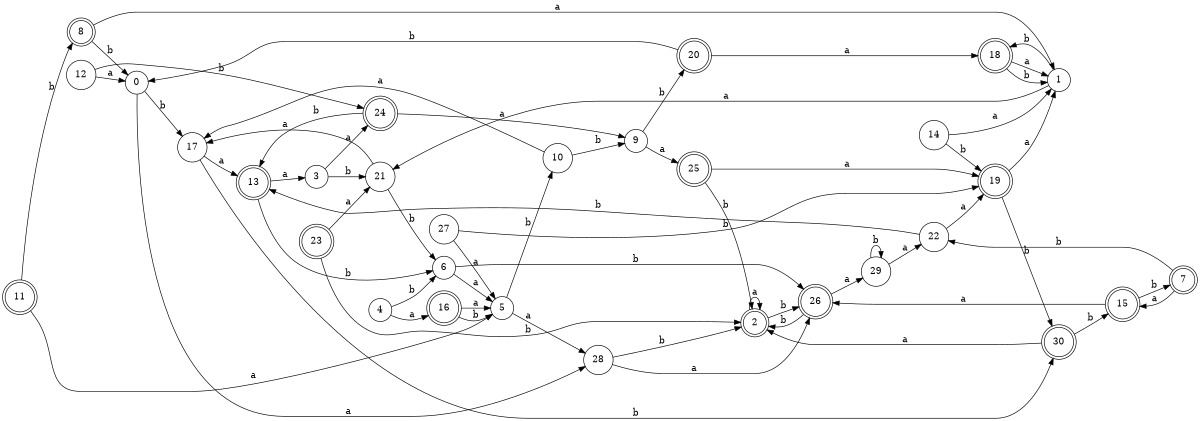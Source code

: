 digraph n25_6 {
__start0 [label="" shape="none"];

rankdir=LR;
size="8,5";

s0 [style="filled", color="black", fillcolor="white" shape="circle", label="0"];
s1 [style="filled", color="black", fillcolor="white" shape="circle", label="1"];
s2 [style="rounded,filled", color="black", fillcolor="white" shape="doublecircle", label="2"];
s3 [style="filled", color="black", fillcolor="white" shape="circle", label="3"];
s4 [style="filled", color="black", fillcolor="white" shape="circle", label="4"];
s5 [style="filled", color="black", fillcolor="white" shape="circle", label="5"];
s6 [style="filled", color="black", fillcolor="white" shape="circle", label="6"];
s7 [style="rounded,filled", color="black", fillcolor="white" shape="doublecircle", label="7"];
s8 [style="rounded,filled", color="black", fillcolor="white" shape="doublecircle", label="8"];
s9 [style="filled", color="black", fillcolor="white" shape="circle", label="9"];
s10 [style="filled", color="black", fillcolor="white" shape="circle", label="10"];
s11 [style="rounded,filled", color="black", fillcolor="white" shape="doublecircle", label="11"];
s12 [style="filled", color="black", fillcolor="white" shape="circle", label="12"];
s13 [style="rounded,filled", color="black", fillcolor="white" shape="doublecircle", label="13"];
s14 [style="filled", color="black", fillcolor="white" shape="circle", label="14"];
s15 [style="rounded,filled", color="black", fillcolor="white" shape="doublecircle", label="15"];
s16 [style="rounded,filled", color="black", fillcolor="white" shape="doublecircle", label="16"];
s17 [style="filled", color="black", fillcolor="white" shape="circle", label="17"];
s18 [style="rounded,filled", color="black", fillcolor="white" shape="doublecircle", label="18"];
s19 [style="rounded,filled", color="black", fillcolor="white" shape="doublecircle", label="19"];
s20 [style="rounded,filled", color="black", fillcolor="white" shape="doublecircle", label="20"];
s21 [style="filled", color="black", fillcolor="white" shape="circle", label="21"];
s22 [style="filled", color="black", fillcolor="white" shape="circle", label="22"];
s23 [style="rounded,filled", color="black", fillcolor="white" shape="doublecircle", label="23"];
s24 [style="rounded,filled", color="black", fillcolor="white" shape="doublecircle", label="24"];
s25 [style="rounded,filled", color="black", fillcolor="white" shape="doublecircle", label="25"];
s26 [style="rounded,filled", color="black", fillcolor="white" shape="doublecircle", label="26"];
s27 [style="filled", color="black", fillcolor="white" shape="circle", label="27"];
s28 [style="filled", color="black", fillcolor="white" shape="circle", label="28"];
s29 [style="filled", color="black", fillcolor="white" shape="circle", label="29"];
s30 [style="rounded,filled", color="black", fillcolor="white" shape="doublecircle", label="30"];
s0 -> s28 [label="a"];
s0 -> s17 [label="b"];
s1 -> s21 [label="a"];
s1 -> s18 [label="b"];
s2 -> s2 [label="a"];
s2 -> s26 [label="b"];
s3 -> s24 [label="a"];
s3 -> s21 [label="b"];
s4 -> s16 [label="a"];
s4 -> s6 [label="b"];
s5 -> s28 [label="a"];
s5 -> s10 [label="b"];
s6 -> s5 [label="a"];
s6 -> s26 [label="b"];
s7 -> s15 [label="a"];
s7 -> s22 [label="b"];
s8 -> s1 [label="a"];
s8 -> s0 [label="b"];
s9 -> s25 [label="a"];
s9 -> s20 [label="b"];
s10 -> s17 [label="a"];
s10 -> s9 [label="b"];
s11 -> s5 [label="a"];
s11 -> s8 [label="b"];
s12 -> s0 [label="a"];
s12 -> s24 [label="b"];
s13 -> s3 [label="a"];
s13 -> s6 [label="b"];
s14 -> s1 [label="a"];
s14 -> s19 [label="b"];
s15 -> s26 [label="a"];
s15 -> s7 [label="b"];
s16 -> s5 [label="a"];
s16 -> s5 [label="b"];
s17 -> s13 [label="a"];
s17 -> s30 [label="b"];
s18 -> s1 [label="a"];
s18 -> s1 [label="b"];
s19 -> s1 [label="a"];
s19 -> s30 [label="b"];
s20 -> s18 [label="a"];
s20 -> s0 [label="b"];
s21 -> s17 [label="a"];
s21 -> s6 [label="b"];
s22 -> s19 [label="a"];
s22 -> s13 [label="b"];
s23 -> s21 [label="a"];
s23 -> s2 [label="b"];
s24 -> s9 [label="a"];
s24 -> s13 [label="b"];
s25 -> s19 [label="a"];
s25 -> s2 [label="b"];
s26 -> s29 [label="a"];
s26 -> s2 [label="b"];
s27 -> s5 [label="a"];
s27 -> s19 [label="b"];
s28 -> s26 [label="a"];
s28 -> s2 [label="b"];
s29 -> s22 [label="a"];
s29 -> s29 [label="b"];
s30 -> s2 [label="a"];
s30 -> s15 [label="b"];

}